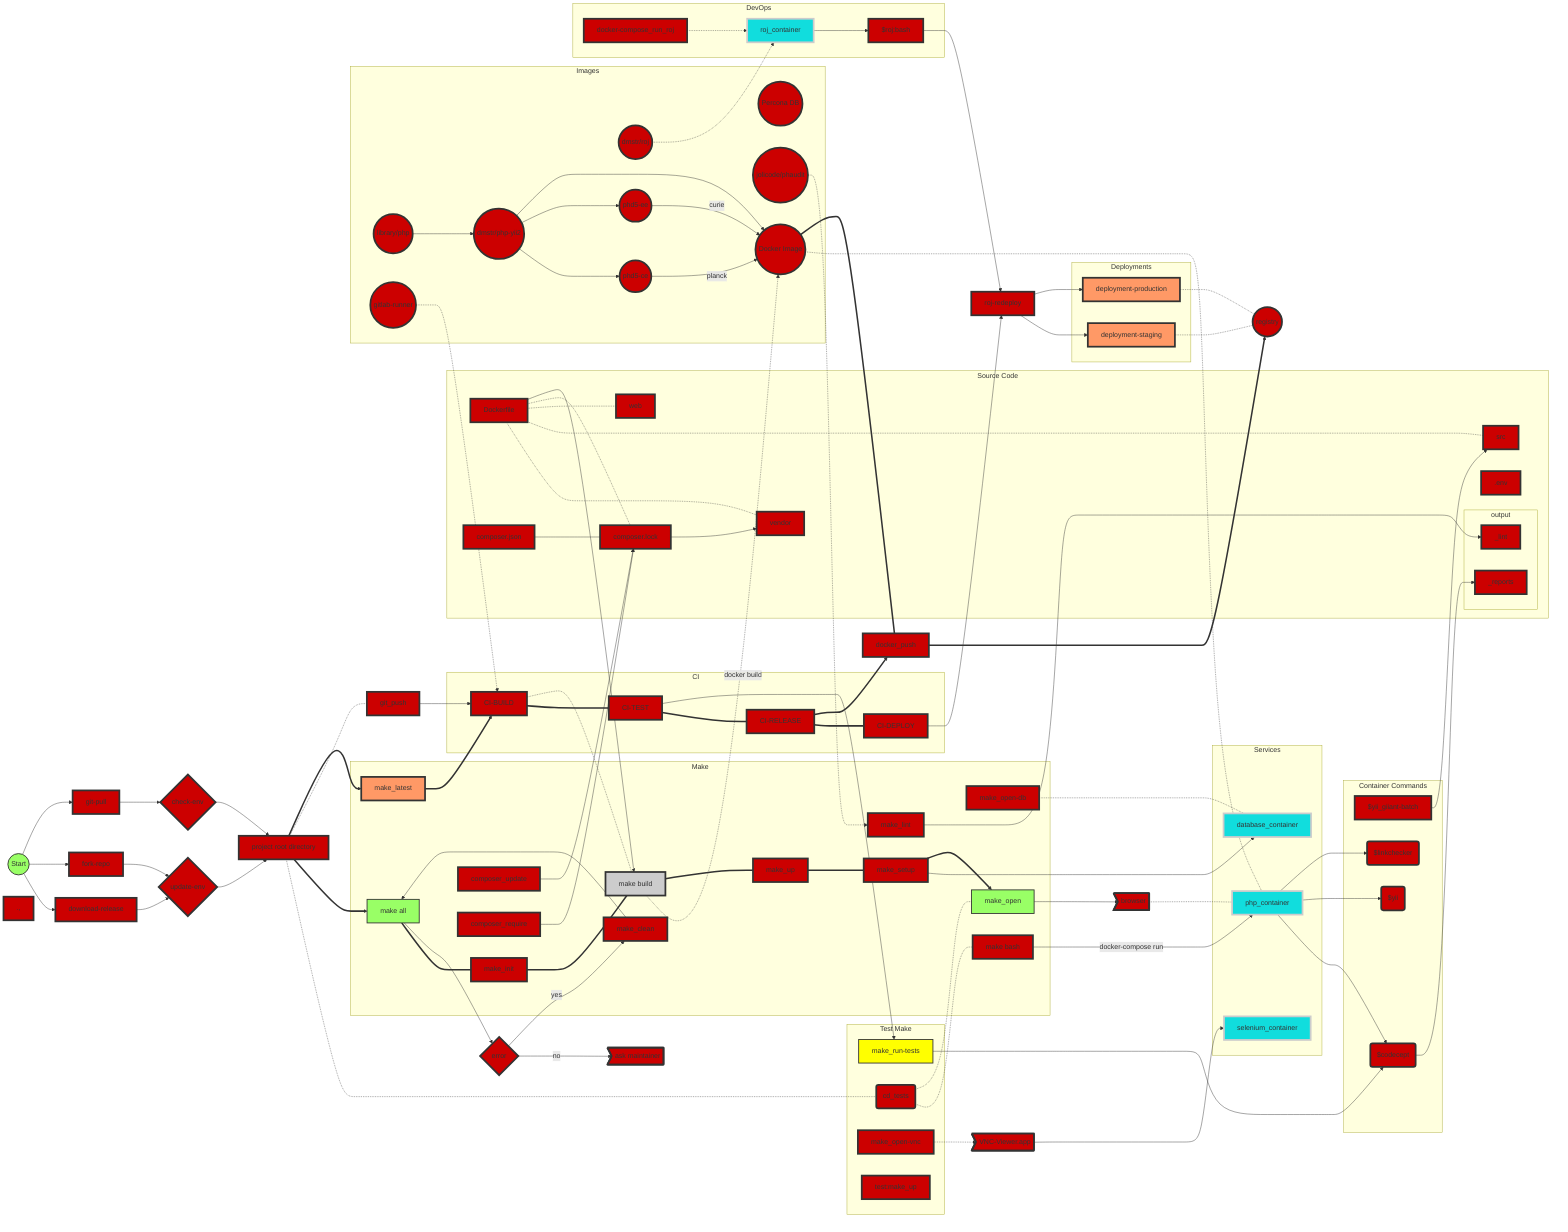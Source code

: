 %% https://knsv.github.io/mermaid/#flowcharts-basic-syntax

graph LR

    start((Start))

    cd_root["project root directory"]
    cd_tests

    browser>browser]
    VNC-Viewer.app>VNC-Viewer.app]
    maintainer>ask maintainer]

    docker_push
    registry((registry))

    subgraph Source Code
      Dockerfile
      .env
      composer.lock
      composer.json
      src
      web
      vendor
      subgraph output
        _lint
        _reports
      end
    end

    subgraph Make
      make_open-db
      make_open
      make_latest
      make_all["make all"]
      make_clean
      make_init
      make_build["make build"]
      make_up
      make_setup
      make_bash["make bash"]
      make_lint
      composer_update
      composer_require
    end

    subgraph Test Make
      cd_tests
      make_run-tests
      make_open-vnc
      test:make_up
    end

    subgraph CI
      CI-BUILD === CI-TEST
      CI-TEST === CI-RELEASE
      CI-RELEASE === CI-DEPLOY
    end

    subgraph Services
      php_container
      database_container
      selenium_container
    end

    subgraph Container Commands
      $yii_giiant-batch
      $codecept
      $yii
      $linkchecker
    end

    subgraph Images
      dmstr/roj((dmstr/roj))
      php((library/php))
      percona((Percona DB))
      dmstr/php-yii2((dmstr/php-yii2))
      dmstr/phd5-app((phd5-ce))
      hrzg/phd5-ee-app((phd5-ee))
      schmunk42/gitlab-runner((gitlab-runner))
      jolicode/phaudit((jolicode/phaudit))
      namespace/app((Docker Image))
    end

    subgraph DevOps
      docker-compose_run_roj -.-> roj_container
      roj_container --> $roj:bash
    end

    subgraph Deployments
      deployment-staging
      deployment-production
    end


    start --> download-release
    start --> fork-repo
    start --> git-pull
    update-env --> cd_root
    download-release --> update-env
    fork-repo --> update-env{update-env}
    git-pull --> check-env{check-env}

    check-env --> cd_root
    cd_root -.- cd_tests

    cd_root ==> make_all
    %%cd_root -.- make_clean
    %%cd_root -.- make_init
    %%cd_root -.- make_build
    %%cd_root -.- make_setup
    %%cd_root -.- make_up
    %%cd_root -.- make_open
    %%cd_root -.- make_bash
    %%cd_root -.- make_lint
    %%cd_root -.- make_latest
    cd_root -.- git_push

    cd_tests -.- make_bash
    %%cd_tests -.- make_run-tests
    cd_tests -.- make_open
    %%cd_tests -.- make_open-vnc
    %%cd_tests -.- test:make_up
    %%test:make_up ==> make_open-vnc
    %%test:make_up ==> make_run-tests


    namespace/app -.- php_container
    browser -.- php_container
    php_container --> $codecept($codecept)
    php_container --> $yii($yii)
    php_container --> $linkchecker($linkchecker)

    schmunk42/gitlab-runner -.-> CI-BUILD
    jolicode/phaudit -.-> make_lint

    make_build -. docker build .-> namespace/app
    Dockerfile -.- vendor
    Dockerfile -.- src
    Dockerfile -.- web
    Dockerfile -.- composer.lock
    composer.json --- composer.lock
    composer_update --> composer.lock
    composer_require --> composer.lock
    composer.lock --> vendor

    php --> dmstr/php-yii2
    dmstr/php-yii2 --> dmstr/phd5-app
    dmstr/php-yii2 --> hrzg/phd5-ee-app
    dmstr/php-yii2 --> namespace/app
    dmstr/phd5-app -- planck --> namespace/app
    hrzg/phd5-ee-app -- curie --> namespace/app

    %% error -.- CI-TEST
    cd_tests(cd_tests)

    git_push --> CI-BUILD

    make_lint --> _lint
    Dockerfile --> make_build
    make_open --> browser
    make_setup --> database_container
    make_clean --> make_all
    make_bash -- docker-compose run --> php_container
    make_latest ==> CI-BUILD
    %% make_latest --- CI-RELEASE
    cd_root ==> make_latest
    make_all === make_init
    %%make_init --> .env
    make_init === make_build
    make_build === make_up
    make_up === make_setup
    make_setup ==> make_open
    make_open-vnc -.-> VNC-Viewer.app
    make_open-db -.- database_container
    make_all --> error{error}



    CI-BUILD -.- make_build
    %% CI-TEST --> make_lint
    CI-RELEASE ==> docker_push
    CI-DEPLOY --> roj-redeploy
    namespace/app === docker_push
    docker_push ==> registry
    %% namespace/app --> registry
    CI-TEST --> make_run-tests
    VNC-Viewer.app --> selenium_container
    make_run-tests --> $codecept
    %% cd_tests -.- make_all
    $codecept --> _reports
    $yii_giiant-batch --> src


    dmstr/roj -.-> roj_container
    $roj:bash --> roj-redeploy
    roj-redeploy --> deployment-staging
    deployment-staging -.- registry
    deployment-production -.- registry
    roj-redeploy --> deployment-production


    error -- no --> maintainer
    error -- yes --> make_clean


.,
    %% Styles
     classDef default fill:#c00,stroke:#333,stroke-width:4px;
     classDef gray fill:#ccc,stroke:#333,stroke-width:4px;
     classDef green fill:#9f6,stroke:#333,stroke-width:2px;
     classDef orange fill:#f96,stroke:#333,stroke-width:4px;
     classDef yellow fill:#ff0,stroke:#333,stroke-width:2px;
     classDef cyan fill:#1dd,stroke:#ccc,stroke-width:4px;
     class make_build gray
     class start,make_all,make_open green
     class make_latest,deployment-staging,deployment-production orange
     class make_run-tests yellow
     class roj_container,php_container,selenium_container,database_container cyan